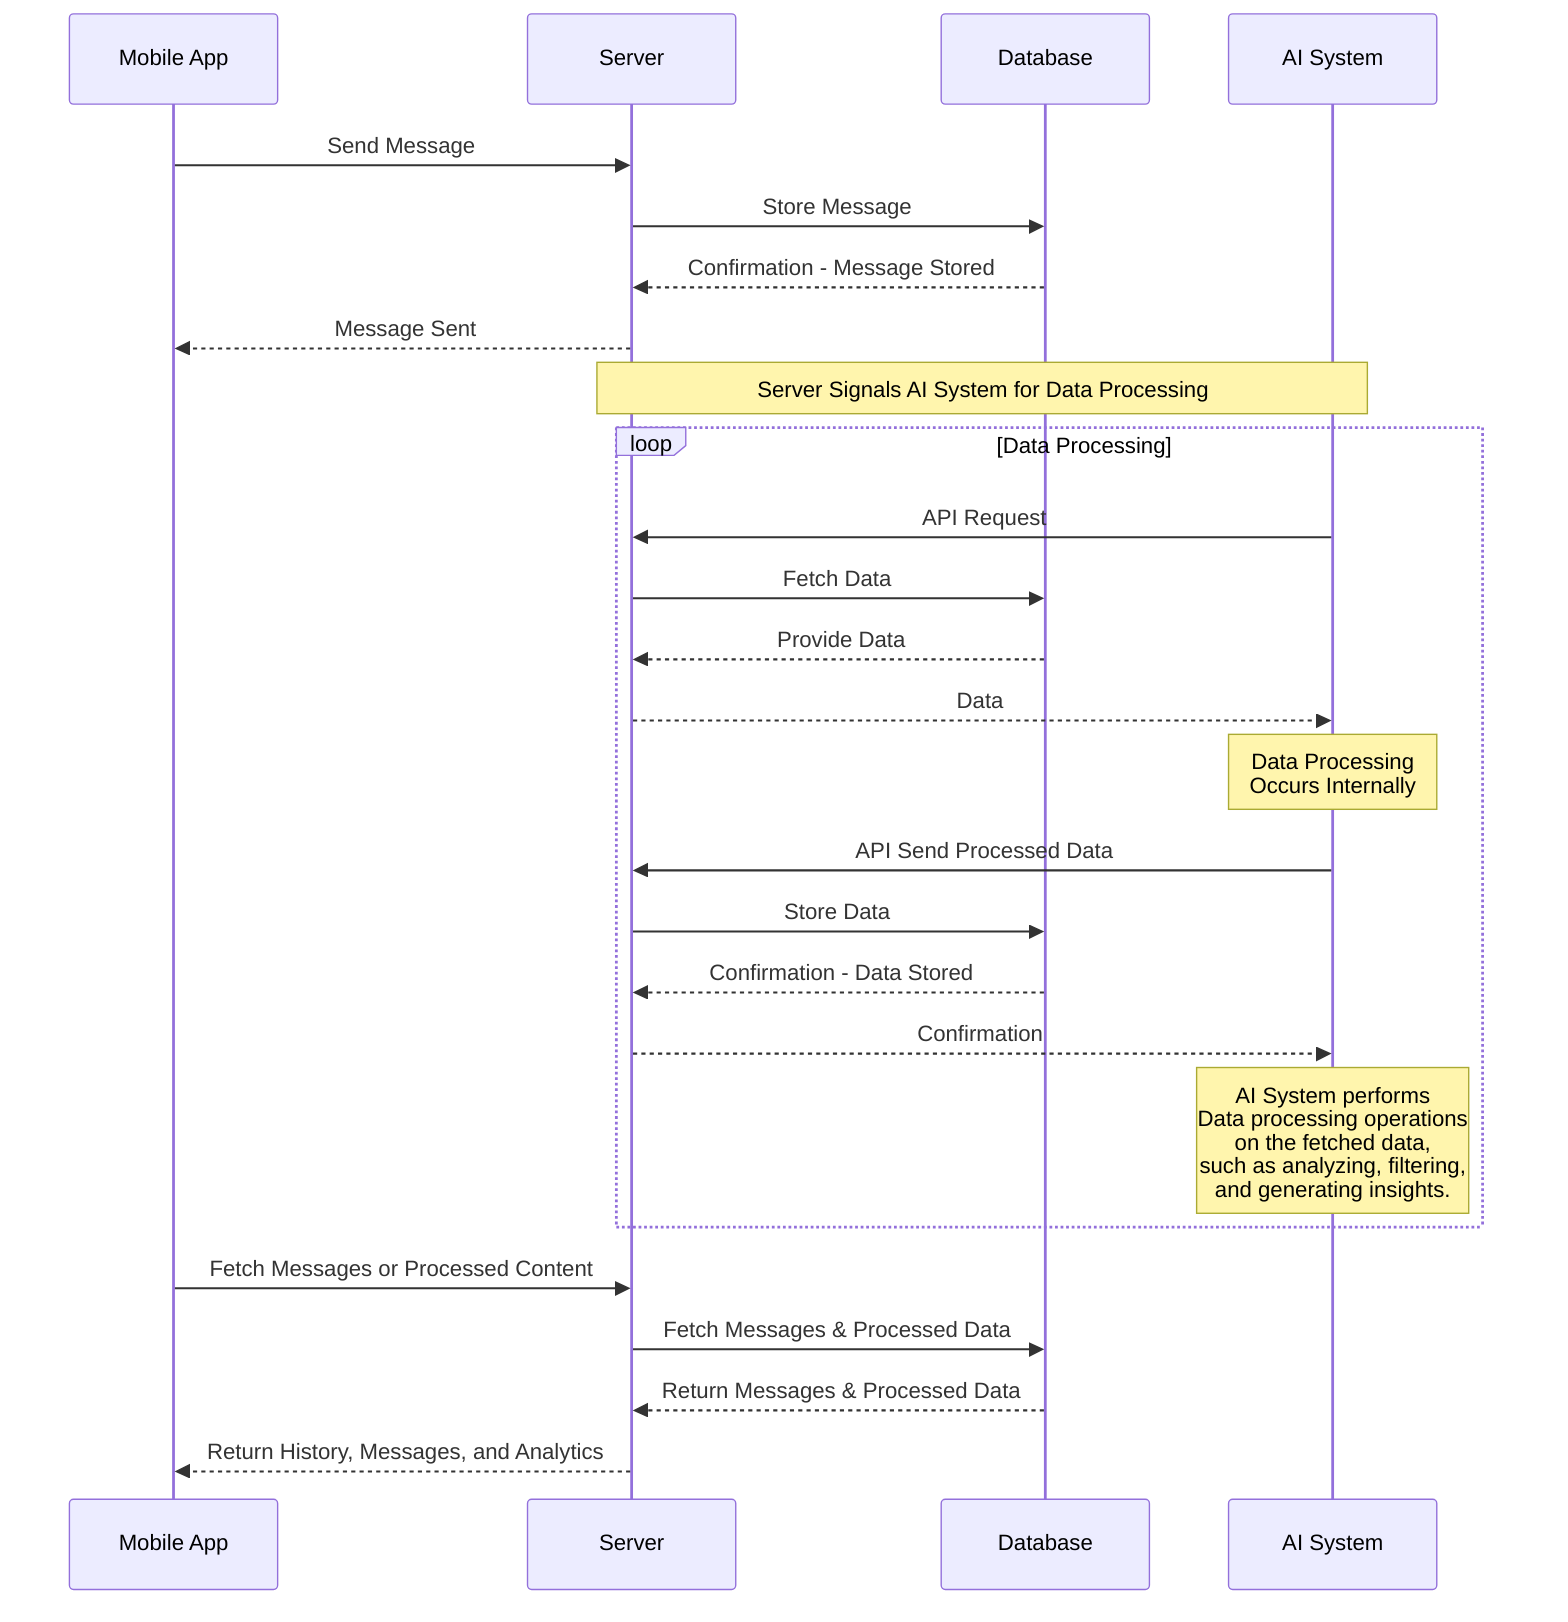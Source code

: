 sequenceDiagram
    participant Mobile App
    participant Server
    participant Database
    participant AI System

    Mobile App->>Server: Send Message
    Server->>Database: Store Message
    Database-->>Server: Confirmation - Message Stored
    Server-->>Mobile App: Message Sent

    Note over Server, AI System: Server Signals AI System for Data Processing

    loop Data Processing
        AI System->>Server: API Request
        Server->>Database: Fetch Data
        Database-->>Server: Provide Data
        Server-->>AI System: Data
        Note over AI System: Data Processing<br>Occurs Internally
        AI System->>Server: API Send Processed Data
        Server->>Database: Store Data
        Database-->>Server: Confirmation - Data Stored
        Server-->>AI System: Confirmation
        Note over AI System: AI System performs<br>Data processing operations<br>on the fetched data,<br>such as analyzing, filtering,<br>and generating insights.
    end

    Mobile App->>Server: Fetch Messages or Processed Content
    Server->>Database: Fetch Messages & Processed Data
    Database-->>Server: Return Messages & Processed Data
    Server-->>Mobile App: Return History, Messages, and Analytics